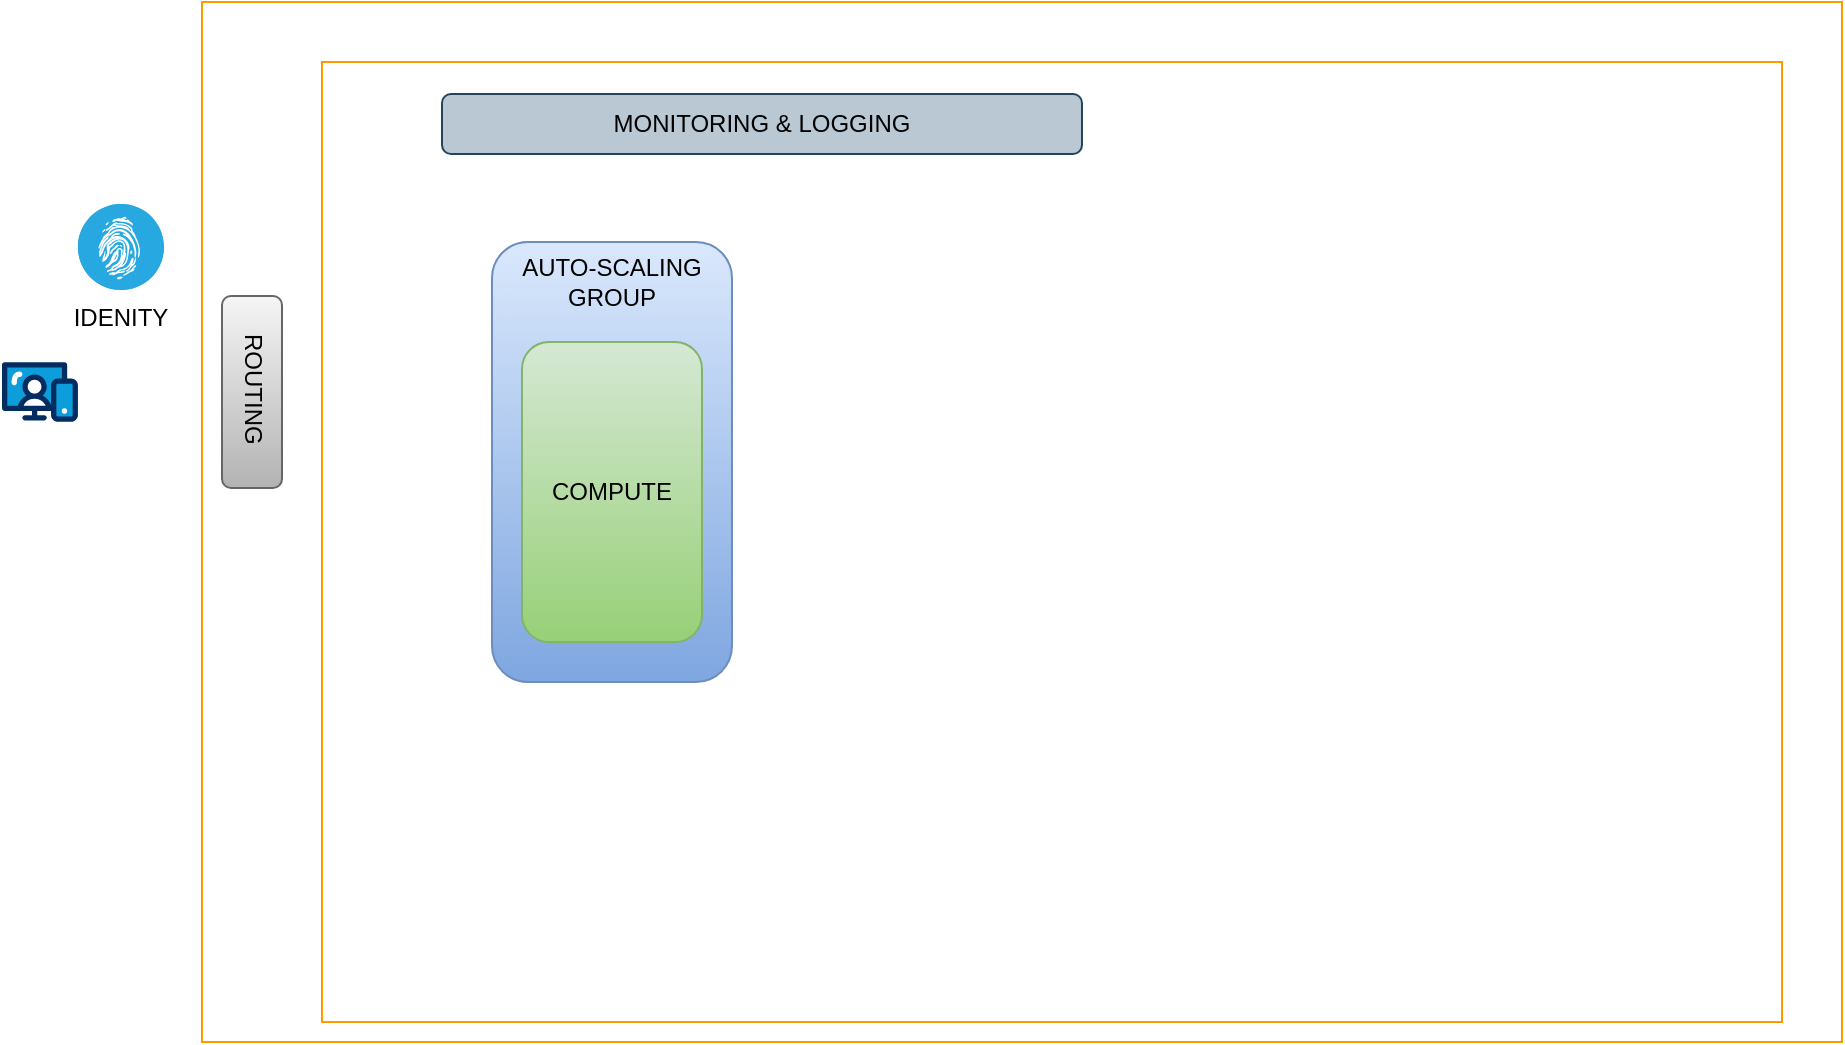 <mxfile version="26.2.8">
  <diagram id="Ht1M8jgEwFfnCIfOTk4-" name="Page-1">
    <mxGraphModel dx="948" dy="512" grid="1" gridSize="10" guides="1" tooltips="1" connect="1" arrows="1" fold="1" page="1" pageScale="1" pageWidth="1169" pageHeight="827" math="0" shadow="0">
      <root>
        <mxCell id="0" />
        <mxCell id="1" parent="0" />
        <mxCell id="GuT3VO3JKZ2GulKYu3Ov-6" value="" style="outlineConnect=0;gradientColor=none;html=1;whiteSpace=wrap;fontSize=12;fontStyle=0;strokeColor=#FF9900;fillColor=none;verticalAlign=top;align=center;fontColor=#FF9900;dashed=0;spacingTop=3;" vertex="1" parent="1">
          <mxGeometry x="320" y="270" width="820" height="520" as="geometry" />
        </mxCell>
        <mxCell id="GuT3VO3JKZ2GulKYu3Ov-1" value="" style="verticalLabelPosition=bottom;aspect=fixed;html=1;shape=mxgraph.salesforce.web;" vertex="1" parent="1">
          <mxGeometry x="220" y="450" width="37.97" height="30" as="geometry" />
        </mxCell>
        <mxCell id="GuT3VO3JKZ2GulKYu3Ov-2" value="IDENITY" style="fillColor=#28A8E0;verticalLabelPosition=bottom;sketch=0;html=1;strokeColor=#ffffff;verticalAlign=top;align=center;points=[[0.145,0.145,0],[0.5,0,0],[0.855,0.145,0],[1,0.5,0],[0.855,0.855,0],[0.5,1,0],[0.145,0.855,0],[0,0.5,0]];pointerEvents=1;shape=mxgraph.cisco_safe.compositeIcon;bgIcon=ellipse;resIcon=mxgraph.cisco_safe.capability.identity_authorization;" vertex="1" parent="1">
          <mxGeometry x="257.97" y="371" width="43" height="43" as="geometry" />
        </mxCell>
        <mxCell id="GuT3VO3JKZ2GulKYu3Ov-5" value="" style="outlineConnect=0;gradientColor=none;html=1;whiteSpace=wrap;fontSize=12;fontStyle=0;strokeColor=#FF9900;fillColor=none;verticalAlign=top;align=center;fontColor=#FF9900;dashed=0;spacingTop=3;" vertex="1" parent="1">
          <mxGeometry x="380" y="300" width="730" height="480" as="geometry" />
        </mxCell>
        <mxCell id="GuT3VO3JKZ2GulKYu3Ov-7" value="MONITORING &amp;amp; LOGGING" style="rounded=1;whiteSpace=wrap;html=1;fillColor=#bac8d3;strokeColor=#23445d;" vertex="1" parent="1">
          <mxGeometry x="440" y="316" width="320" height="30" as="geometry" />
        </mxCell>
        <mxCell id="GuT3VO3JKZ2GulKYu3Ov-8" value="&lt;span style=&quot;background-color: transparent; color: light-dark(rgb(0, 0, 0), rgb(255, 255, 255));&quot;&gt;AUTO-SCALING&lt;/span&gt;&lt;br&gt;&lt;span style=&quot;background-color: transparent; color: light-dark(rgb(0, 0, 0), rgb(255, 255, 255));&quot;&gt;GROUP&lt;/span&gt;" style="rounded=1;whiteSpace=wrap;html=1;labelPosition=center;verticalLabelPosition=top;align=center;verticalAlign=bottom;spacingTop=6;spacing=-35;fillColor=#dae8fc;strokeColor=#6c8ebf;gradientColor=#7ea6e0;" vertex="1" parent="1">
          <mxGeometry x="465" y="390" width="120" height="220" as="geometry" />
        </mxCell>
        <mxCell id="GuT3VO3JKZ2GulKYu3Ov-10" value="ROUTING&amp;nbsp;" style="rounded=1;whiteSpace=wrap;html=1;textDirection=vertical-lr;fillColor=#f5f5f5;gradientColor=#b3b3b3;strokeColor=#666666;" vertex="1" parent="1">
          <mxGeometry x="330" y="417" width="30" height="96" as="geometry" />
        </mxCell>
        <mxCell id="GuT3VO3JKZ2GulKYu3Ov-13" value="COMPUTE" style="rounded=1;whiteSpace=wrap;html=1;fillColor=#d5e8d4;gradientColor=#97d077;strokeColor=#82b366;" vertex="1" parent="1">
          <mxGeometry x="480" y="440" width="90" height="150" as="geometry" />
        </mxCell>
      </root>
    </mxGraphModel>
  </diagram>
</mxfile>
